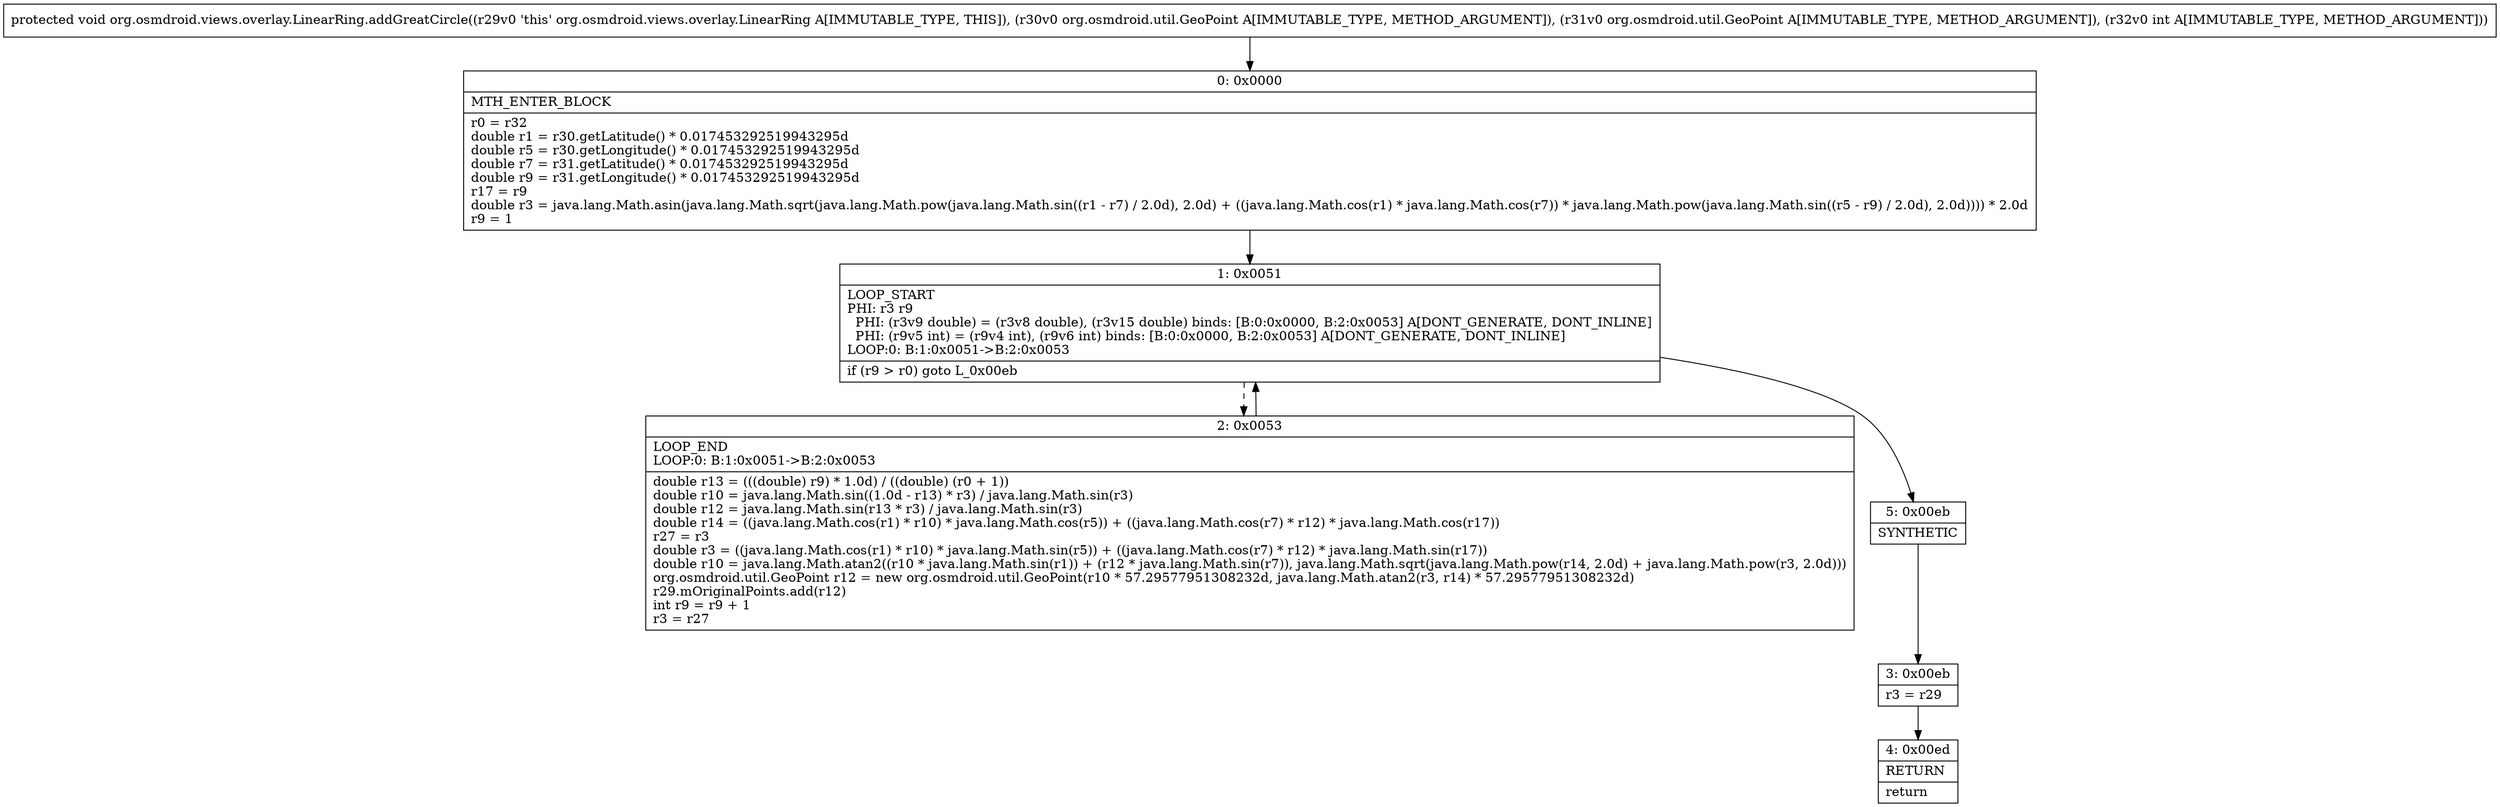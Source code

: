 digraph "CFG fororg.osmdroid.views.overlay.LinearRing.addGreatCircle(Lorg\/osmdroid\/util\/GeoPoint;Lorg\/osmdroid\/util\/GeoPoint;I)V" {
Node_0 [shape=record,label="{0\:\ 0x0000|MTH_ENTER_BLOCK\l|r0 = r32\ldouble r1 = r30.getLatitude() * 0.017453292519943295d\ldouble r5 = r30.getLongitude() * 0.017453292519943295d\ldouble r7 = r31.getLatitude() * 0.017453292519943295d\ldouble r9 = r31.getLongitude() * 0.017453292519943295d\lr17 = r9\ldouble r3 = java.lang.Math.asin(java.lang.Math.sqrt(java.lang.Math.pow(java.lang.Math.sin((r1 \- r7) \/ 2.0d), 2.0d) + ((java.lang.Math.cos(r1) * java.lang.Math.cos(r7)) * java.lang.Math.pow(java.lang.Math.sin((r5 \- r9) \/ 2.0d), 2.0d)))) * 2.0d\lr9 = 1\l}"];
Node_1 [shape=record,label="{1\:\ 0x0051|LOOP_START\lPHI: r3 r9 \l  PHI: (r3v9 double) = (r3v8 double), (r3v15 double) binds: [B:0:0x0000, B:2:0x0053] A[DONT_GENERATE, DONT_INLINE]\l  PHI: (r9v5 int) = (r9v4 int), (r9v6 int) binds: [B:0:0x0000, B:2:0x0053] A[DONT_GENERATE, DONT_INLINE]\lLOOP:0: B:1:0x0051\-\>B:2:0x0053\l|if (r9 \> r0) goto L_0x00eb\l}"];
Node_2 [shape=record,label="{2\:\ 0x0053|LOOP_END\lLOOP:0: B:1:0x0051\-\>B:2:0x0053\l|double r13 = (((double) r9) * 1.0d) \/ ((double) (r0 + 1))\ldouble r10 = java.lang.Math.sin((1.0d \- r13) * r3) \/ java.lang.Math.sin(r3)\ldouble r12 = java.lang.Math.sin(r13 * r3) \/ java.lang.Math.sin(r3)\ldouble r14 = ((java.lang.Math.cos(r1) * r10) * java.lang.Math.cos(r5)) + ((java.lang.Math.cos(r7) * r12) * java.lang.Math.cos(r17))\lr27 = r3\ldouble r3 = ((java.lang.Math.cos(r1) * r10) * java.lang.Math.sin(r5)) + ((java.lang.Math.cos(r7) * r12) * java.lang.Math.sin(r17))\ldouble r10 = java.lang.Math.atan2((r10 * java.lang.Math.sin(r1)) + (r12 * java.lang.Math.sin(r7)), java.lang.Math.sqrt(java.lang.Math.pow(r14, 2.0d) + java.lang.Math.pow(r3, 2.0d)))\lorg.osmdroid.util.GeoPoint r12 = new org.osmdroid.util.GeoPoint(r10 * 57.29577951308232d, java.lang.Math.atan2(r3, r14) * 57.29577951308232d)\lr29.mOriginalPoints.add(r12)\lint r9 = r9 + 1\lr3 = r27\l}"];
Node_3 [shape=record,label="{3\:\ 0x00eb|r3 = r29\l}"];
Node_4 [shape=record,label="{4\:\ 0x00ed|RETURN\l|return\l}"];
Node_5 [shape=record,label="{5\:\ 0x00eb|SYNTHETIC\l}"];
MethodNode[shape=record,label="{protected void org.osmdroid.views.overlay.LinearRing.addGreatCircle((r29v0 'this' org.osmdroid.views.overlay.LinearRing A[IMMUTABLE_TYPE, THIS]), (r30v0 org.osmdroid.util.GeoPoint A[IMMUTABLE_TYPE, METHOD_ARGUMENT]), (r31v0 org.osmdroid.util.GeoPoint A[IMMUTABLE_TYPE, METHOD_ARGUMENT]), (r32v0 int A[IMMUTABLE_TYPE, METHOD_ARGUMENT])) }"];
MethodNode -> Node_0;
Node_0 -> Node_1;
Node_1 -> Node_2[style=dashed];
Node_1 -> Node_5;
Node_2 -> Node_1;
Node_3 -> Node_4;
Node_5 -> Node_3;
}

